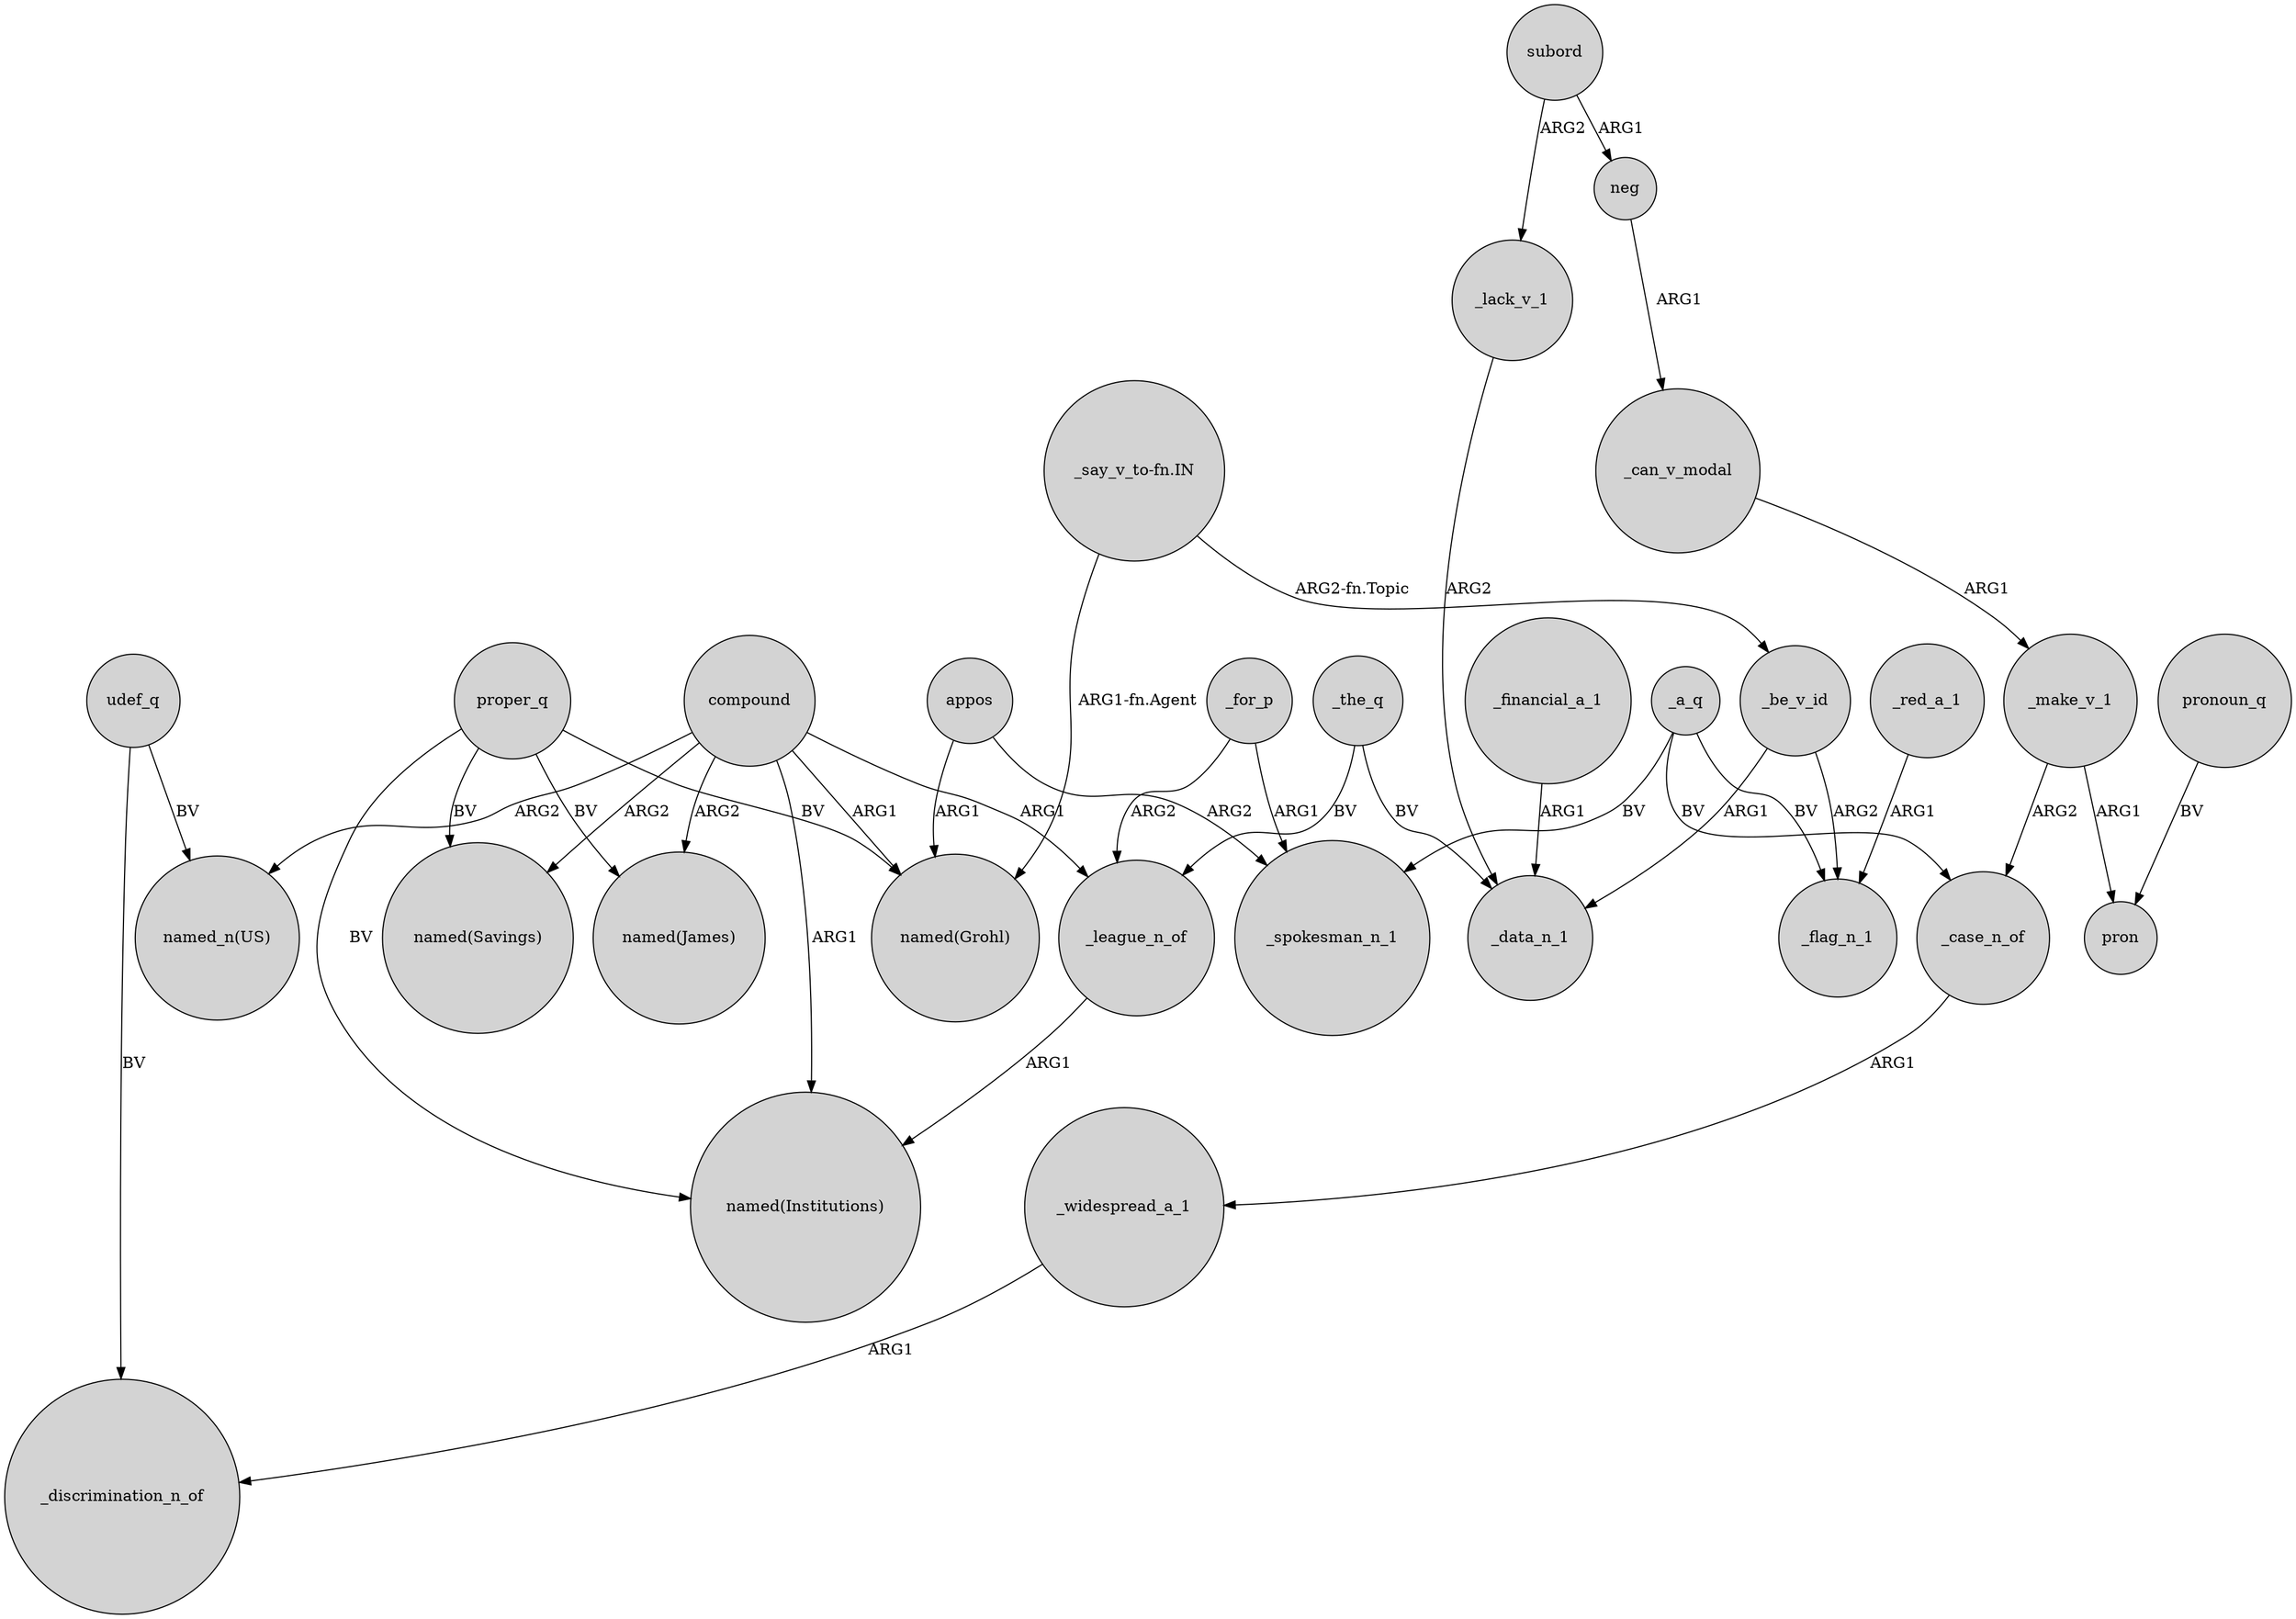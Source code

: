 digraph {
	node [shape=circle style=filled]
	_make_v_1 -> _case_n_of [label=ARG2]
	subord -> _lack_v_1 [label=ARG2]
	appos -> _spokesman_n_1 [label=ARG2]
	_for_p -> _spokesman_n_1 [label=ARG1]
	udef_q -> "named_n(US)" [label=BV]
	_red_a_1 -> _flag_n_1 [label=ARG1]
	_financial_a_1 -> _data_n_1 [label=ARG1]
	"_say_v_to-fn.IN" -> "named(Grohl)" [label="ARG1-fn.Agent"]
	_a_q -> _case_n_of [label=BV]
	compound -> "named(Institutions)" [label=ARG1]
	compound -> "named(James)" [label=ARG2]
	_lack_v_1 -> _data_n_1 [label=ARG2]
	_case_n_of -> _widespread_a_1 [label=ARG1]
	compound -> "named_n(US)" [label=ARG2]
	subord -> neg [label=ARG1]
	_the_q -> _league_n_of [label=BV]
	"_say_v_to-fn.IN" -> _be_v_id [label="ARG2-fn.Topic"]
	appos -> "named(Grohl)" [label=ARG1]
	_be_v_id -> _flag_n_1 [label=ARG2]
	pronoun_q -> pron [label=BV]
	_be_v_id -> _data_n_1 [label=ARG1]
	proper_q -> "named(Grohl)" [label=BV]
	_for_p -> _league_n_of [label=ARG2]
	_widespread_a_1 -> _discrimination_n_of [label=ARG1]
	compound -> _league_n_of [label=ARG1]
	_make_v_1 -> pron [label=ARG1]
	proper_q -> "named(James)" [label=BV]
	_a_q -> _flag_n_1 [label=BV]
	_league_n_of -> "named(Institutions)" [label=ARG1]
	compound -> "named(Grohl)" [label=ARG1]
	proper_q -> "named(Savings)" [label=BV]
	udef_q -> _discrimination_n_of [label=BV]
	proper_q -> "named(Institutions)" [label=BV]
	_a_q -> _spokesman_n_1 [label=BV]
	_can_v_modal -> _make_v_1 [label=ARG1]
	compound -> "named(Savings)" [label=ARG2]
	neg -> _can_v_modal [label=ARG1]
	_the_q -> _data_n_1 [label=BV]
}
